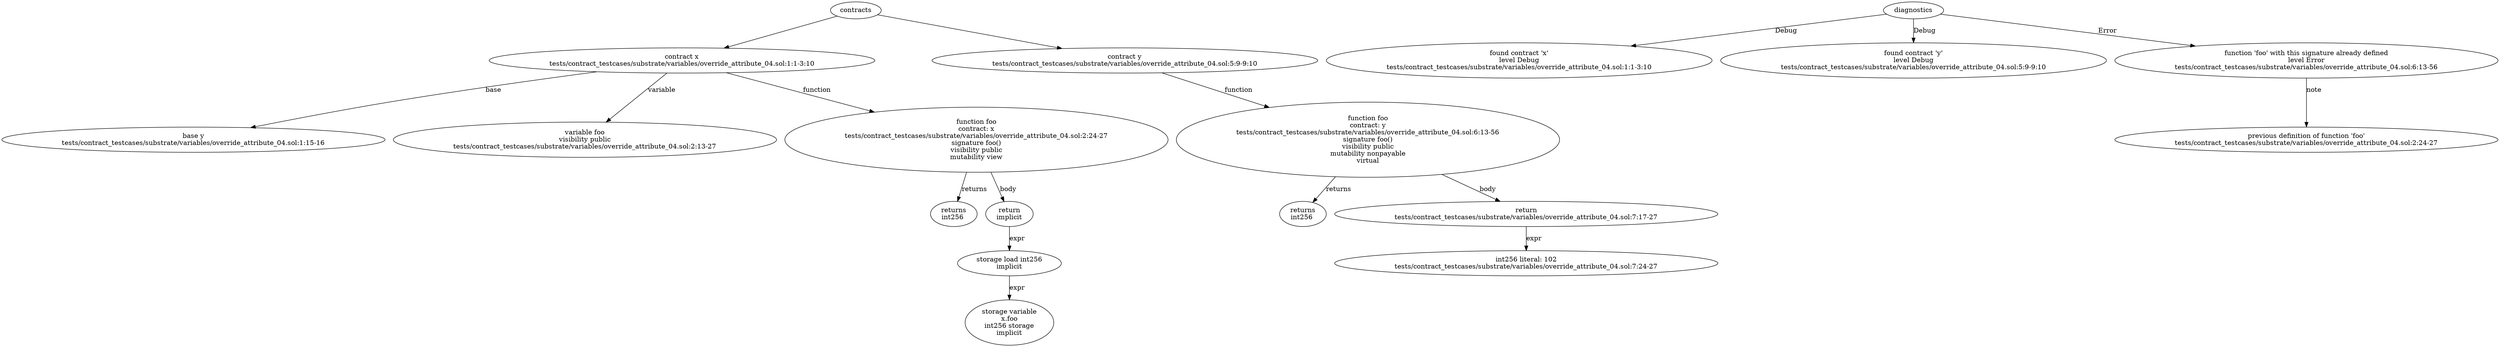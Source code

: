strict digraph "tests/contract_testcases/substrate/variables/override_attribute_04.sol" {
	contract [label="contract x\ntests/contract_testcases/substrate/variables/override_attribute_04.sol:1:1-3:10"]
	base [label="base y\ntests/contract_testcases/substrate/variables/override_attribute_04.sol:1:15-16"]
	var [label="variable foo\nvisibility public\ntests/contract_testcases/substrate/variables/override_attribute_04.sol:2:13-27"]
	foo [label="function foo\ncontract: x\ntests/contract_testcases/substrate/variables/override_attribute_04.sol:2:24-27\nsignature foo()\nvisibility public\nmutability view"]
	returns [label="returns\nint256 "]
	return [label="return\nimplicit"]
	storage_load [label="storage load int256\nimplicit"]
	storage_var [label="storage variable\nx.foo\nint256 storage\nimplicit"]
	contract_9 [label="contract y\ntests/contract_testcases/substrate/variables/override_attribute_04.sol:5:9-9:10"]
	foo_10 [label="function foo\ncontract: y\ntests/contract_testcases/substrate/variables/override_attribute_04.sol:6:13-56\nsignature foo()\nvisibility public\nmutability nonpayable\nvirtual"]
	returns_11 [label="returns\nint256 "]
	return_12 [label="return\ntests/contract_testcases/substrate/variables/override_attribute_04.sol:7:17-27"]
	number_literal [label="int256 literal: 102\ntests/contract_testcases/substrate/variables/override_attribute_04.sol:7:24-27"]
	diagnostic [label="found contract 'x'\nlevel Debug\ntests/contract_testcases/substrate/variables/override_attribute_04.sol:1:1-3:10"]
	diagnostic_16 [label="found contract 'y'\nlevel Debug\ntests/contract_testcases/substrate/variables/override_attribute_04.sol:5:9-9:10"]
	diagnostic_17 [label="function 'foo' with this signature already defined\nlevel Error\ntests/contract_testcases/substrate/variables/override_attribute_04.sol:6:13-56"]
	note [label="previous definition of function 'foo'\ntests/contract_testcases/substrate/variables/override_attribute_04.sol:2:24-27"]
	contracts -> contract
	contract -> base [label="base"]
	contract -> var [label="variable"]
	contract -> foo [label="function"]
	foo -> returns [label="returns"]
	foo -> return [label="body"]
	return -> storage_load [label="expr"]
	storage_load -> storage_var [label="expr"]
	contracts -> contract_9
	contract_9 -> foo_10 [label="function"]
	foo_10 -> returns_11 [label="returns"]
	foo_10 -> return_12 [label="body"]
	return_12 -> number_literal [label="expr"]
	diagnostics -> diagnostic [label="Debug"]
	diagnostics -> diagnostic_16 [label="Debug"]
	diagnostics -> diagnostic_17 [label="Error"]
	diagnostic_17 -> note [label="note"]
}
